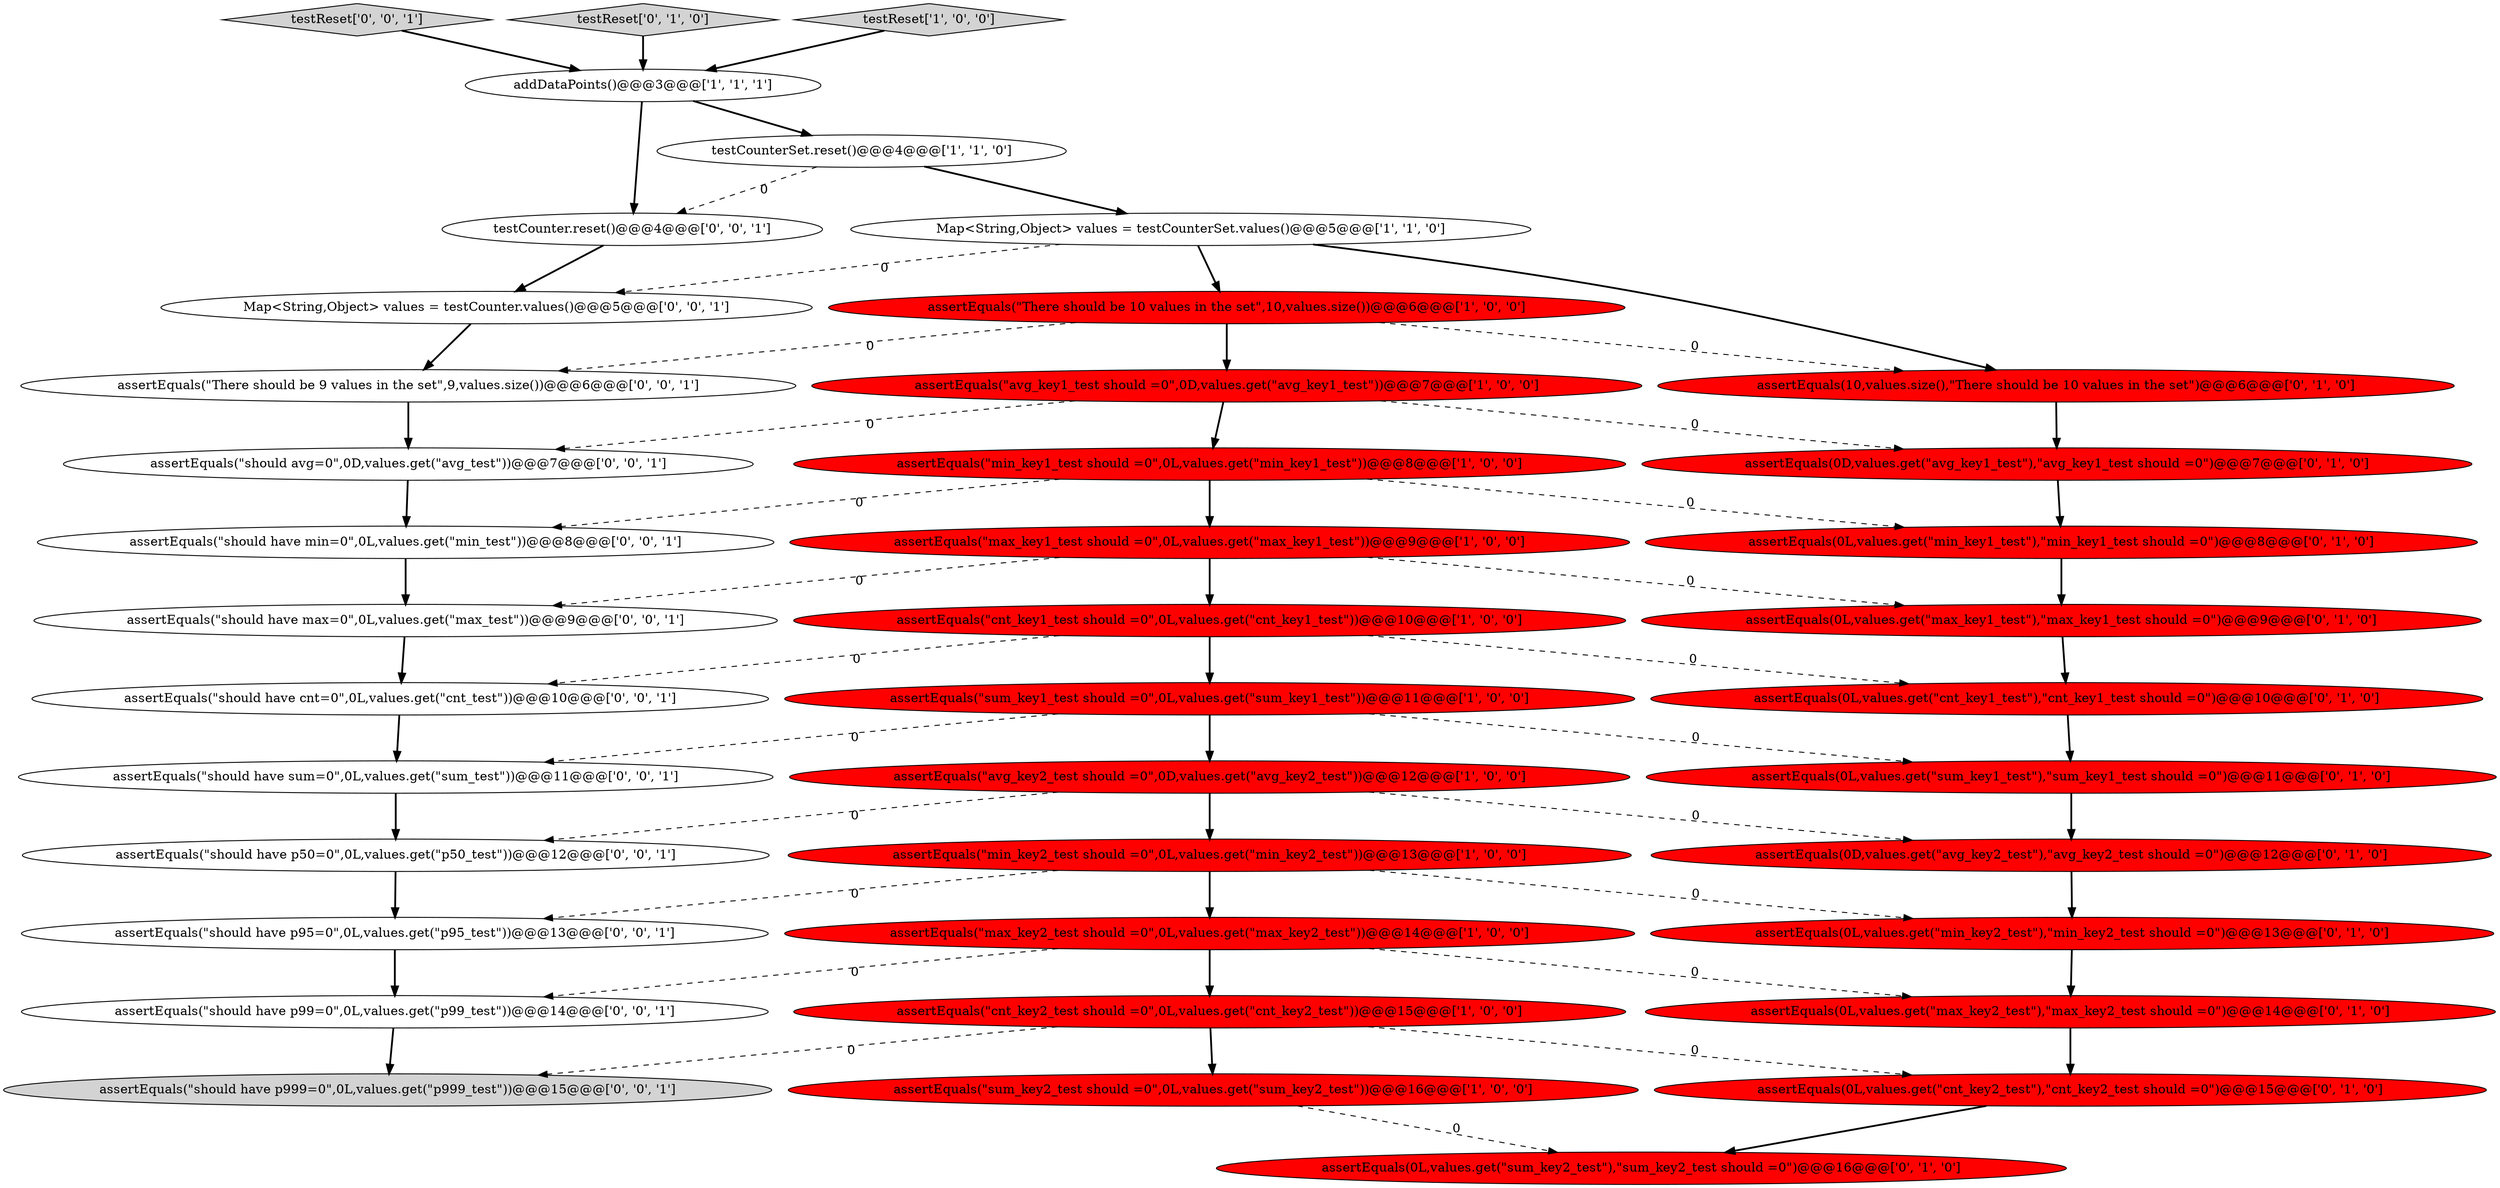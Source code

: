 digraph {
39 [style = filled, label = "testCounter.reset()@@@4@@@['0', '0', '1']", fillcolor = white, shape = ellipse image = "AAA0AAABBB3BBB"];
34 [style = filled, label = "assertEquals(\"should have p50=0\",0L,values.get(\"p50_test\"))@@@12@@@['0', '0', '1']", fillcolor = white, shape = ellipse image = "AAA0AAABBB3BBB"];
7 [style = filled, label = "assertEquals(\"cnt_key2_test should =0\",0L,values.get(\"cnt_key2_test\"))@@@15@@@['1', '0', '0']", fillcolor = red, shape = ellipse image = "AAA1AAABBB1BBB"];
14 [style = filled, label = "testCounterSet.reset()@@@4@@@['1', '1', '0']", fillcolor = white, shape = ellipse image = "AAA0AAABBB1BBB"];
33 [style = filled, label = "assertEquals(\"should avg=0\",0D,values.get(\"avg_test\"))@@@7@@@['0', '0', '1']", fillcolor = white, shape = ellipse image = "AAA0AAABBB3BBB"];
0 [style = filled, label = "assertEquals(\"sum_key1_test should =0\",0L,values.get(\"sum_key1_test\"))@@@11@@@['1', '0', '0']", fillcolor = red, shape = ellipse image = "AAA1AAABBB1BBB"];
11 [style = filled, label = "assertEquals(\"max_key1_test should =0\",0L,values.get(\"max_key1_test\"))@@@9@@@['1', '0', '0']", fillcolor = red, shape = ellipse image = "AAA1AAABBB1BBB"];
17 [style = filled, label = "assertEquals(0L,values.get(\"min_key2_test\"),\"min_key2_test should =0\")@@@13@@@['0', '1', '0']", fillcolor = red, shape = ellipse image = "AAA1AAABBB2BBB"];
15 [style = filled, label = "assertEquals(0L,values.get(\"cnt_key2_test\"),\"cnt_key2_test should =0\")@@@15@@@['0', '1', '0']", fillcolor = red, shape = ellipse image = "AAA1AAABBB2BBB"];
28 [style = filled, label = "assertEquals(\"should have p999=0\",0L,values.get(\"p999_test\"))@@@15@@@['0', '0', '1']", fillcolor = lightgray, shape = ellipse image = "AAA0AAABBB3BBB"];
21 [style = filled, label = "assertEquals(0L,values.get(\"sum_key2_test\"),\"sum_key2_test should =0\")@@@16@@@['0', '1', '0']", fillcolor = red, shape = ellipse image = "AAA1AAABBB2BBB"];
26 [style = filled, label = "assertEquals(10,values.size(),\"There should be 10 values in the set\")@@@6@@@['0', '1', '0']", fillcolor = red, shape = ellipse image = "AAA1AAABBB2BBB"];
2 [style = filled, label = "assertEquals(\"avg_key1_test should =0\",0D,values.get(\"avg_key1_test\"))@@@7@@@['1', '0', '0']", fillcolor = red, shape = ellipse image = "AAA1AAABBB1BBB"];
38 [style = filled, label = "assertEquals(\"should have p95=0\",0L,values.get(\"p95_test\"))@@@13@@@['0', '0', '1']", fillcolor = white, shape = ellipse image = "AAA0AAABBB3BBB"];
5 [style = filled, label = "assertEquals(\"min_key1_test should =0\",0L,values.get(\"min_key1_test\"))@@@8@@@['1', '0', '0']", fillcolor = red, shape = ellipse image = "AAA1AAABBB1BBB"];
10 [style = filled, label = "assertEquals(\"min_key2_test should =0\",0L,values.get(\"min_key2_test\"))@@@13@@@['1', '0', '0']", fillcolor = red, shape = ellipse image = "AAA1AAABBB1BBB"];
1 [style = filled, label = "Map<String,Object> values = testCounterSet.values()@@@5@@@['1', '1', '0']", fillcolor = white, shape = ellipse image = "AAA0AAABBB1BBB"];
9 [style = filled, label = "assertEquals(\"max_key2_test should =0\",0L,values.get(\"max_key2_test\"))@@@14@@@['1', '0', '0']", fillcolor = red, shape = ellipse image = "AAA1AAABBB1BBB"];
32 [style = filled, label = "assertEquals(\"There should be 9 values in the set\",9,values.size())@@@6@@@['0', '0', '1']", fillcolor = white, shape = ellipse image = "AAA0AAABBB3BBB"];
4 [style = filled, label = "assertEquals(\"avg_key2_test should =0\",0D,values.get(\"avg_key2_test\"))@@@12@@@['1', '0', '0']", fillcolor = red, shape = ellipse image = "AAA1AAABBB1BBB"];
16 [style = filled, label = "assertEquals(0L,values.get(\"max_key1_test\"),\"max_key1_test should =0\")@@@9@@@['0', '1', '0']", fillcolor = red, shape = ellipse image = "AAA1AAABBB2BBB"];
23 [style = filled, label = "assertEquals(0D,values.get(\"avg_key2_test\"),\"avg_key2_test should =0\")@@@12@@@['0', '1', '0']", fillcolor = red, shape = ellipse image = "AAA1AAABBB2BBB"];
30 [style = filled, label = "assertEquals(\"should have p99=0\",0L,values.get(\"p99_test\"))@@@14@@@['0', '0', '1']", fillcolor = white, shape = ellipse image = "AAA0AAABBB3BBB"];
36 [style = filled, label = "Map<String,Object> values = testCounter.values()@@@5@@@['0', '0', '1']", fillcolor = white, shape = ellipse image = "AAA0AAABBB3BBB"];
20 [style = filled, label = "assertEquals(0L,values.get(\"min_key1_test\"),\"min_key1_test should =0\")@@@8@@@['0', '1', '0']", fillcolor = red, shape = ellipse image = "AAA1AAABBB2BBB"];
29 [style = filled, label = "assertEquals(\"should have cnt=0\",0L,values.get(\"cnt_test\"))@@@10@@@['0', '0', '1']", fillcolor = white, shape = ellipse image = "AAA0AAABBB3BBB"];
37 [style = filled, label = "assertEquals(\"should have max=0\",0L,values.get(\"max_test\"))@@@9@@@['0', '0', '1']", fillcolor = white, shape = ellipse image = "AAA0AAABBB3BBB"];
25 [style = filled, label = "assertEquals(0L,values.get(\"max_key2_test\"),\"max_key2_test should =0\")@@@14@@@['0', '1', '0']", fillcolor = red, shape = ellipse image = "AAA1AAABBB2BBB"];
35 [style = filled, label = "assertEquals(\"should have sum=0\",0L,values.get(\"sum_test\"))@@@11@@@['0', '0', '1']", fillcolor = white, shape = ellipse image = "AAA0AAABBB3BBB"];
27 [style = filled, label = "assertEquals(\"should have min=0\",0L,values.get(\"min_test\"))@@@8@@@['0', '0', '1']", fillcolor = white, shape = ellipse image = "AAA0AAABBB3BBB"];
24 [style = filled, label = "assertEquals(0D,values.get(\"avg_key1_test\"),\"avg_key1_test should =0\")@@@7@@@['0', '1', '0']", fillcolor = red, shape = ellipse image = "AAA1AAABBB2BBB"];
31 [style = filled, label = "testReset['0', '0', '1']", fillcolor = lightgray, shape = diamond image = "AAA0AAABBB3BBB"];
8 [style = filled, label = "assertEquals(\"cnt_key1_test should =0\",0L,values.get(\"cnt_key1_test\"))@@@10@@@['1', '0', '0']", fillcolor = red, shape = ellipse image = "AAA1AAABBB1BBB"];
19 [style = filled, label = "testReset['0', '1', '0']", fillcolor = lightgray, shape = diamond image = "AAA0AAABBB2BBB"];
3 [style = filled, label = "testReset['1', '0', '0']", fillcolor = lightgray, shape = diamond image = "AAA0AAABBB1BBB"];
13 [style = filled, label = "assertEquals(\"There should be 10 values in the set\",10,values.size())@@@6@@@['1', '0', '0']", fillcolor = red, shape = ellipse image = "AAA1AAABBB1BBB"];
22 [style = filled, label = "assertEquals(0L,values.get(\"cnt_key1_test\"),\"cnt_key1_test should =0\")@@@10@@@['0', '1', '0']", fillcolor = red, shape = ellipse image = "AAA1AAABBB2BBB"];
6 [style = filled, label = "addDataPoints()@@@3@@@['1', '1', '1']", fillcolor = white, shape = ellipse image = "AAA0AAABBB1BBB"];
12 [style = filled, label = "assertEquals(\"sum_key2_test should =0\",0L,values.get(\"sum_key2_test\"))@@@16@@@['1', '0', '0']", fillcolor = red, shape = ellipse image = "AAA1AAABBB1BBB"];
18 [style = filled, label = "assertEquals(0L,values.get(\"sum_key1_test\"),\"sum_key1_test should =0\")@@@11@@@['0', '1', '0']", fillcolor = red, shape = ellipse image = "AAA1AAABBB2BBB"];
4->10 [style = bold, label=""];
17->25 [style = bold, label=""];
18->23 [style = bold, label=""];
7->12 [style = bold, label=""];
11->16 [style = dashed, label="0"];
15->21 [style = bold, label=""];
10->38 [style = dashed, label="0"];
37->29 [style = bold, label=""];
14->39 [style = dashed, label="0"];
3->6 [style = bold, label=""];
36->32 [style = bold, label=""];
9->7 [style = bold, label=""];
1->26 [style = bold, label=""];
26->24 [style = bold, label=""];
16->22 [style = bold, label=""];
19->6 [style = bold, label=""];
1->13 [style = bold, label=""];
33->27 [style = bold, label=""];
32->33 [style = bold, label=""];
13->26 [style = dashed, label="0"];
14->1 [style = bold, label=""];
12->21 [style = dashed, label="0"];
5->20 [style = dashed, label="0"];
13->32 [style = dashed, label="0"];
24->20 [style = bold, label=""];
6->14 [style = bold, label=""];
8->0 [style = bold, label=""];
8->22 [style = dashed, label="0"];
27->37 [style = bold, label=""];
5->27 [style = dashed, label="0"];
22->18 [style = bold, label=""];
38->30 [style = bold, label=""];
30->28 [style = bold, label=""];
1->36 [style = dashed, label="0"];
20->16 [style = bold, label=""];
31->6 [style = bold, label=""];
7->28 [style = dashed, label="0"];
0->4 [style = bold, label=""];
9->25 [style = dashed, label="0"];
4->34 [style = dashed, label="0"];
10->17 [style = dashed, label="0"];
7->15 [style = dashed, label="0"];
25->15 [style = bold, label=""];
0->18 [style = dashed, label="0"];
11->8 [style = bold, label=""];
23->17 [style = bold, label=""];
11->37 [style = dashed, label="0"];
5->11 [style = bold, label=""];
10->9 [style = bold, label=""];
2->33 [style = dashed, label="0"];
29->35 [style = bold, label=""];
34->38 [style = bold, label=""];
2->24 [style = dashed, label="0"];
0->35 [style = dashed, label="0"];
35->34 [style = bold, label=""];
4->23 [style = dashed, label="0"];
6->39 [style = bold, label=""];
39->36 [style = bold, label=""];
8->29 [style = dashed, label="0"];
9->30 [style = dashed, label="0"];
2->5 [style = bold, label=""];
13->2 [style = bold, label=""];
}

